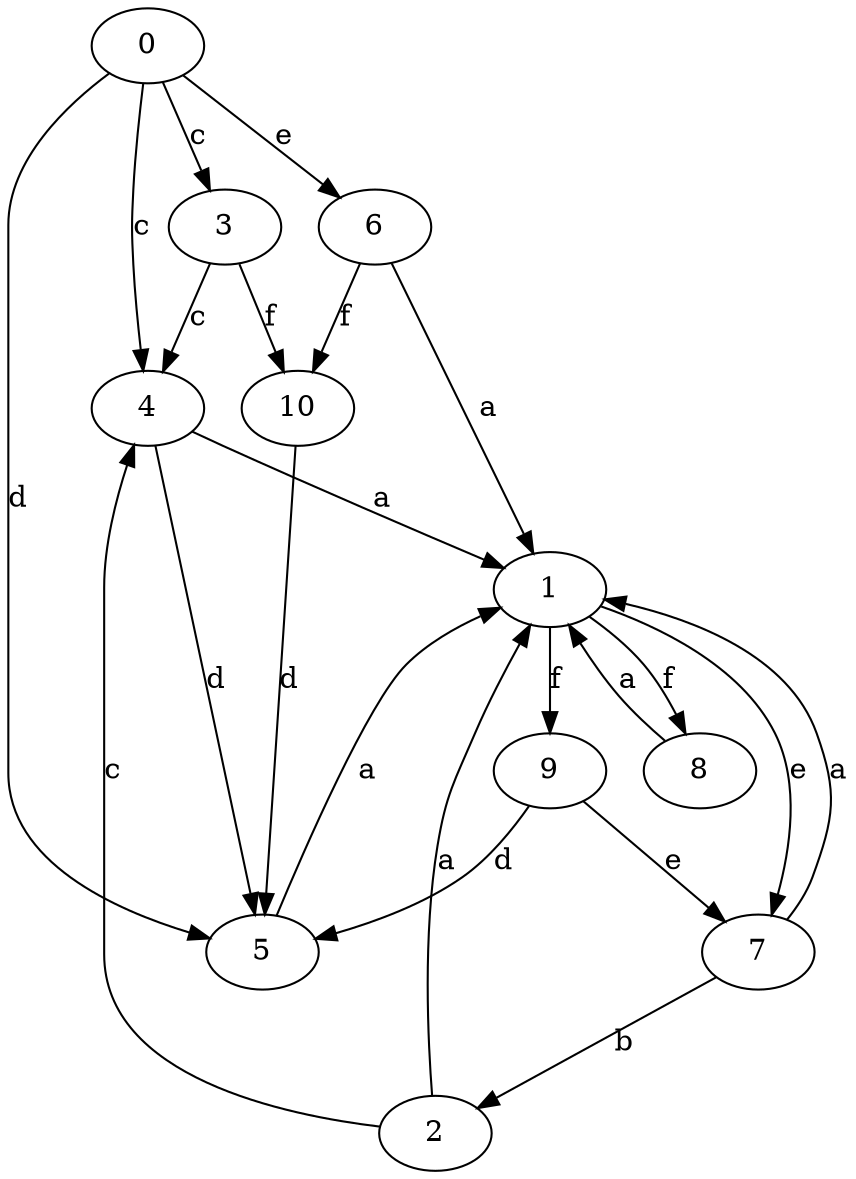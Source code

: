 strict digraph  {
0;
1;
2;
3;
4;
5;
6;
7;
8;
9;
10;
0 -> 3  [label=c];
0 -> 4  [label=c];
0 -> 5  [label=d];
0 -> 6  [label=e];
1 -> 7  [label=e];
1 -> 8  [label=f];
1 -> 9  [label=f];
2 -> 1  [label=a];
2 -> 4  [label=c];
3 -> 4  [label=c];
3 -> 10  [label=f];
4 -> 1  [label=a];
4 -> 5  [label=d];
5 -> 1  [label=a];
6 -> 1  [label=a];
6 -> 10  [label=f];
7 -> 1  [label=a];
7 -> 2  [label=b];
8 -> 1  [label=a];
9 -> 5  [label=d];
9 -> 7  [label=e];
10 -> 5  [label=d];
}
